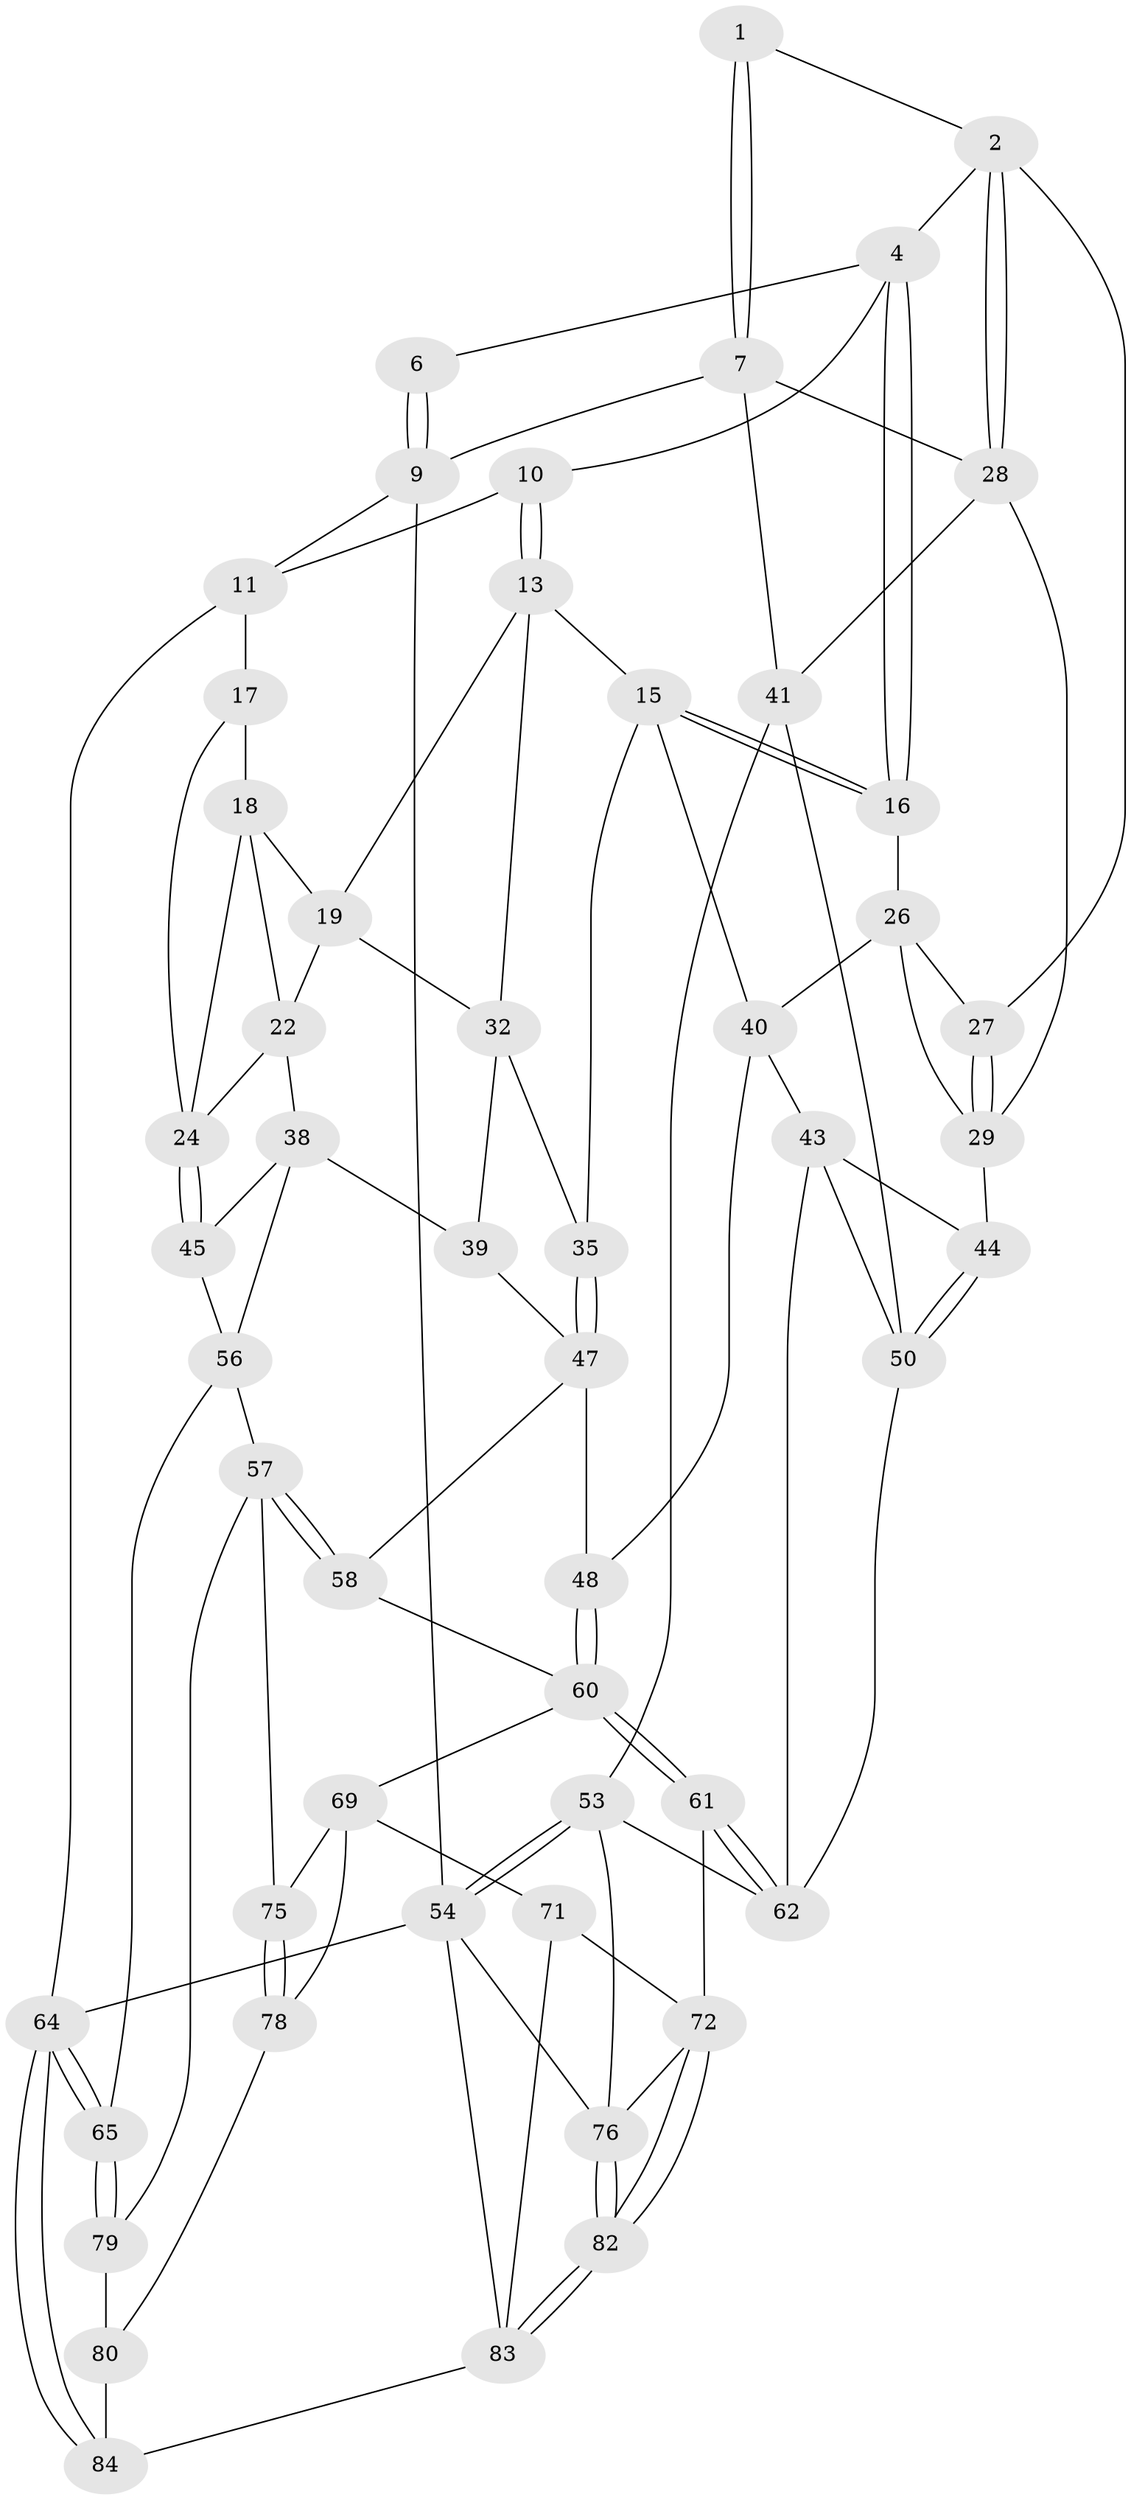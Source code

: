 // original degree distribution, {3: 0.023255813953488372, 4: 0.22093023255813954, 5: 0.5581395348837209, 6: 0.19767441860465115}
// Generated by graph-tools (version 1.1) at 2025/11/02/27/25 16:11:58]
// undirected, 53 vertices, 117 edges
graph export_dot {
graph [start="1"]
  node [color=gray90,style=filled];
  1 [pos="+0.14201996309705514+0"];
  2 [pos="+0.2820416058260881+0.14674145876088956",super="+3"];
  4 [pos="+0.3706803136587402+0.11149485818505024",super="+5"];
  6 [pos="+0.14117492155406525+0"];
  7 [pos="+0.11176475820343315+0.11967155356484806",super="+8"];
  9 [pos="+0+0"];
  10 [pos="+0.5645508796368772+0"];
  11 [pos="+1+0",super="+12"];
  13 [pos="+0.5976162579187491+0.086079188054563",super="+14"];
  15 [pos="+0.5010695551644642+0.21505005522412504",super="+36"];
  16 [pos="+0.4758619444398715+0.20753748886703044"];
  17 [pos="+0.8230967913313689+0.11470582427505845",super="+20"];
  18 [pos="+0.8192664681904638+0.12340647578963523",super="+21"];
  19 [pos="+0.7816221441543165+0.12879037747705452",super="+23"];
  22 [pos="+0.7906255019658087+0.27964873352391256",super="+37"];
  24 [pos="+1+0.2968939935576392",super="+25"];
  26 [pos="+0.37518789734335944+0.23487258369018293",super="+33"];
  27 [pos="+0.3569095799410534+0.23056327613448252"];
  28 [pos="+0.1752713723261135+0.2293805632967726",super="+31"];
  29 [pos="+0.24473151990656775+0.3312988377068039",super="+30"];
  32 [pos="+0.6493424731395427+0.20567112681840946",super="+34"];
  35 [pos="+0.5113617494347127+0.38191763870215156"];
  38 [pos="+0.7386585203594136+0.4271156208864208",super="+46"];
  39 [pos="+0.7145780537503126+0.42403676763906223"];
  40 [pos="+0.4448348764449265+0.37444649725386564",super="+42"];
  41 [pos="+0+0.2567389074125284",super="+52"];
  43 [pos="+0.3493216397159078+0.5027880296072427",super="+59"];
  44 [pos="+0.17452293801362592+0.4068948934078712"];
  45 [pos="+1+0.3932388068359843"];
  47 [pos="+0.5089858501344787+0.5224425754455829",super="+49"];
  48 [pos="+0.40885492133671236+0.54538030060656"];
  50 [pos="+0.14705512926279235+0.46381819112393396",super="+51"];
  53 [pos="+0+0.8374564790020185",super="+68"];
  54 [pos="+0+0.9068984042146763",super="+55"];
  56 [pos="+0.8001038911085152+0.6501076572540532",super="+66"];
  57 [pos="+0.757083743924647+0.6886987351257521",super="+74"];
  58 [pos="+0.5608372256638722+0.5969413586990325"];
  60 [pos="+0.4044930807930619+0.6145516789158862",super="+63"];
  61 [pos="+0.29495665400250026+0.6945073266574614"];
  62 [pos="+0.27990265673725523+0.6741824239735237",super="+67"];
  64 [pos="+1+1"];
  65 [pos="+1+1"];
  69 [pos="+0.5101569772049426+0.6705962687956482",super="+70"];
  71 [pos="+0.4226869660071128+0.8401346825701227"];
  72 [pos="+0.3585131903226427+0.7973541724406624",super="+73"];
  75 [pos="+0.6446730343547465+0.7628505888469653"];
  76 [pos="+0.14433693775712178+0.818126899185179",super="+77"];
  78 [pos="+0.5717117572495085+0.8352874311674194"];
  79 [pos="+0.7723458469971233+0.8094624374451039"];
  80 [pos="+0.7650652724968189+0.8224484587716195",super="+81"];
  82 [pos="+0.17605594293277257+0.9400967867062435"];
  83 [pos="+0.1666031011609476+1",super="+86"];
  84 [pos="+0.7063899319461056+1",super="+85"];
  1 -- 2;
  1 -- 7;
  1 -- 7;
  2 -- 28;
  2 -- 28;
  2 -- 27;
  2 -- 4;
  4 -- 16;
  4 -- 16;
  4 -- 10;
  4 -- 6;
  6 -- 9;
  6 -- 9;
  7 -- 28;
  7 -- 9;
  7 -- 41;
  9 -- 11;
  9 -- 54;
  10 -- 11;
  10 -- 13;
  10 -- 13;
  11 -- 17 [weight=2];
  11 -- 64;
  13 -- 19;
  13 -- 32;
  13 -- 15;
  15 -- 16;
  15 -- 16;
  15 -- 40;
  15 -- 35;
  16 -- 26;
  17 -- 18;
  17 -- 24;
  18 -- 19;
  18 -- 22;
  18 -- 24;
  19 -- 32;
  19 -- 22;
  22 -- 38;
  22 -- 24;
  24 -- 45;
  24 -- 45;
  26 -- 27;
  26 -- 40;
  26 -- 29;
  27 -- 29;
  27 -- 29;
  28 -- 41;
  28 -- 29;
  29 -- 44;
  32 -- 35;
  32 -- 39;
  35 -- 47;
  35 -- 47;
  38 -- 39;
  38 -- 56;
  38 -- 45;
  39 -- 47;
  40 -- 48;
  40 -- 43;
  41 -- 50;
  41 -- 53;
  43 -- 44;
  43 -- 50;
  43 -- 62;
  44 -- 50;
  44 -- 50;
  45 -- 56;
  47 -- 48;
  47 -- 58;
  48 -- 60;
  48 -- 60;
  50 -- 62;
  53 -- 54;
  53 -- 54;
  53 -- 76;
  53 -- 62;
  54 -- 76;
  54 -- 64;
  54 -- 83;
  56 -- 57;
  56 -- 65;
  57 -- 58;
  57 -- 58;
  57 -- 75;
  57 -- 79;
  58 -- 60;
  60 -- 61;
  60 -- 61;
  60 -- 69;
  61 -- 62;
  61 -- 62;
  61 -- 72;
  64 -- 65;
  64 -- 65;
  64 -- 84;
  64 -- 84;
  65 -- 79;
  65 -- 79;
  69 -- 75;
  69 -- 78;
  69 -- 71;
  71 -- 72;
  71 -- 83;
  72 -- 82;
  72 -- 82;
  72 -- 76;
  75 -- 78;
  75 -- 78;
  76 -- 82;
  76 -- 82;
  78 -- 80;
  79 -- 80;
  80 -- 84 [weight=2];
  82 -- 83;
  82 -- 83;
  83 -- 84;
}
